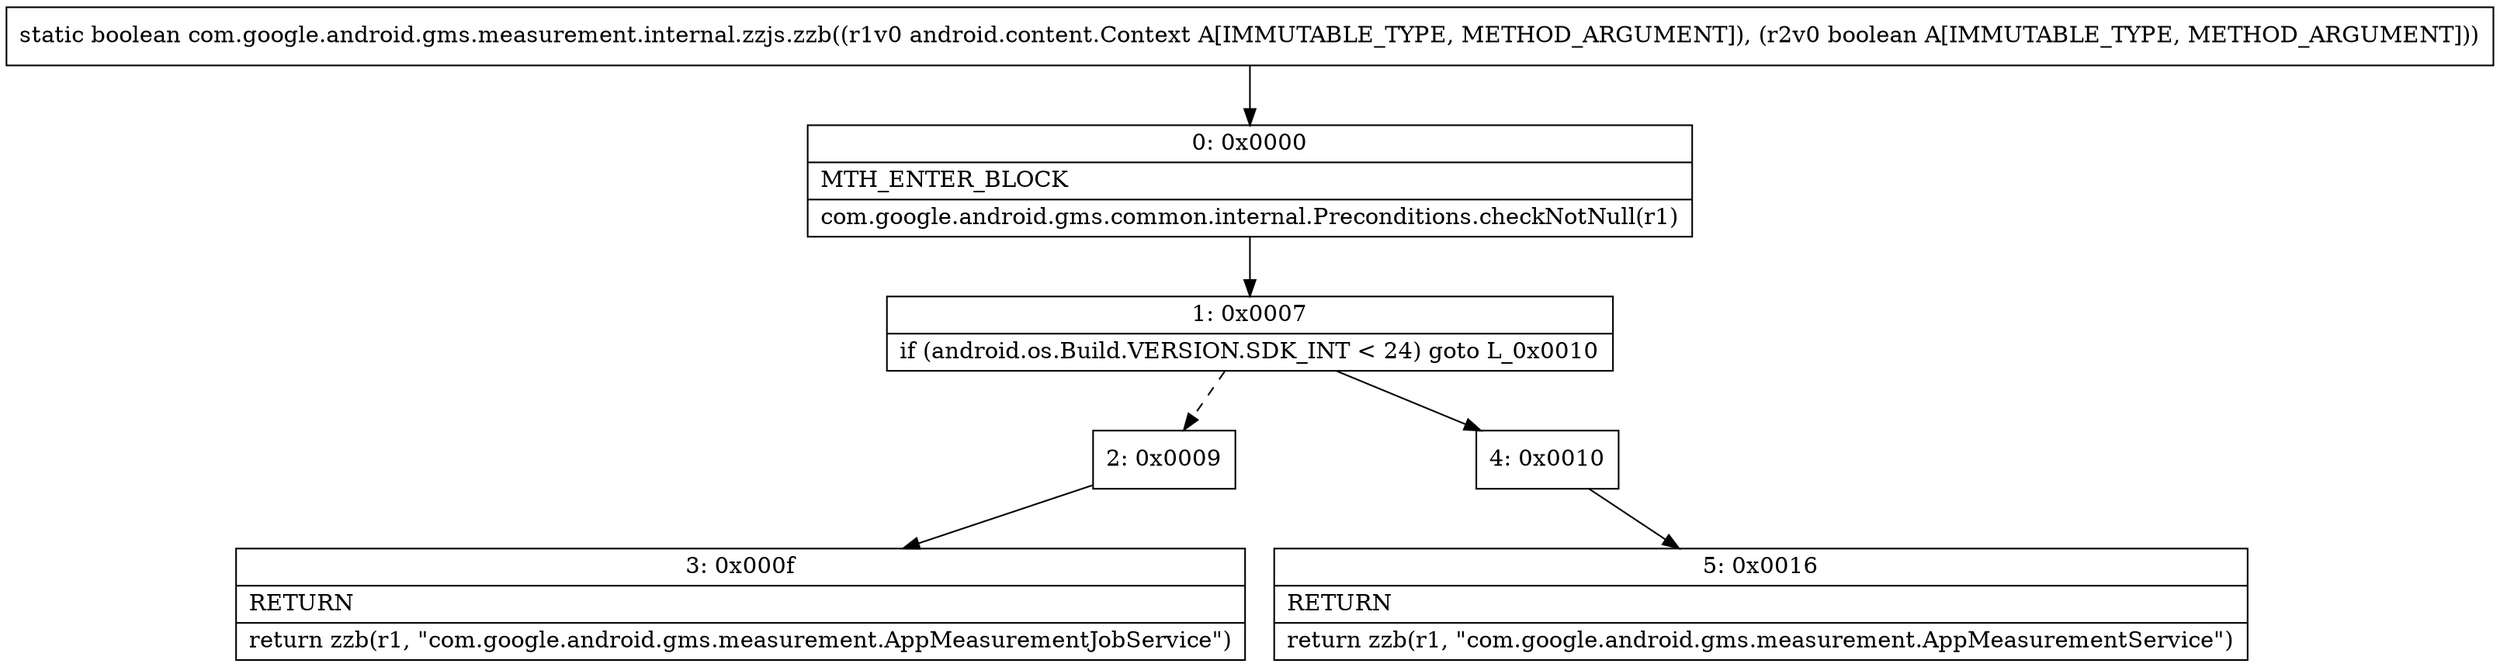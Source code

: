 digraph "CFG forcom.google.android.gms.measurement.internal.zzjs.zzb(Landroid\/content\/Context;Z)Z" {
Node_0 [shape=record,label="{0\:\ 0x0000|MTH_ENTER_BLOCK\l|com.google.android.gms.common.internal.Preconditions.checkNotNull(r1)\l}"];
Node_1 [shape=record,label="{1\:\ 0x0007|if (android.os.Build.VERSION.SDK_INT \< 24) goto L_0x0010\l}"];
Node_2 [shape=record,label="{2\:\ 0x0009}"];
Node_3 [shape=record,label="{3\:\ 0x000f|RETURN\l|return zzb(r1, \"com.google.android.gms.measurement.AppMeasurementJobService\")\l}"];
Node_4 [shape=record,label="{4\:\ 0x0010}"];
Node_5 [shape=record,label="{5\:\ 0x0016|RETURN\l|return zzb(r1, \"com.google.android.gms.measurement.AppMeasurementService\")\l}"];
MethodNode[shape=record,label="{static boolean com.google.android.gms.measurement.internal.zzjs.zzb((r1v0 android.content.Context A[IMMUTABLE_TYPE, METHOD_ARGUMENT]), (r2v0 boolean A[IMMUTABLE_TYPE, METHOD_ARGUMENT])) }"];
MethodNode -> Node_0;
Node_0 -> Node_1;
Node_1 -> Node_2[style=dashed];
Node_1 -> Node_4;
Node_2 -> Node_3;
Node_4 -> Node_5;
}

